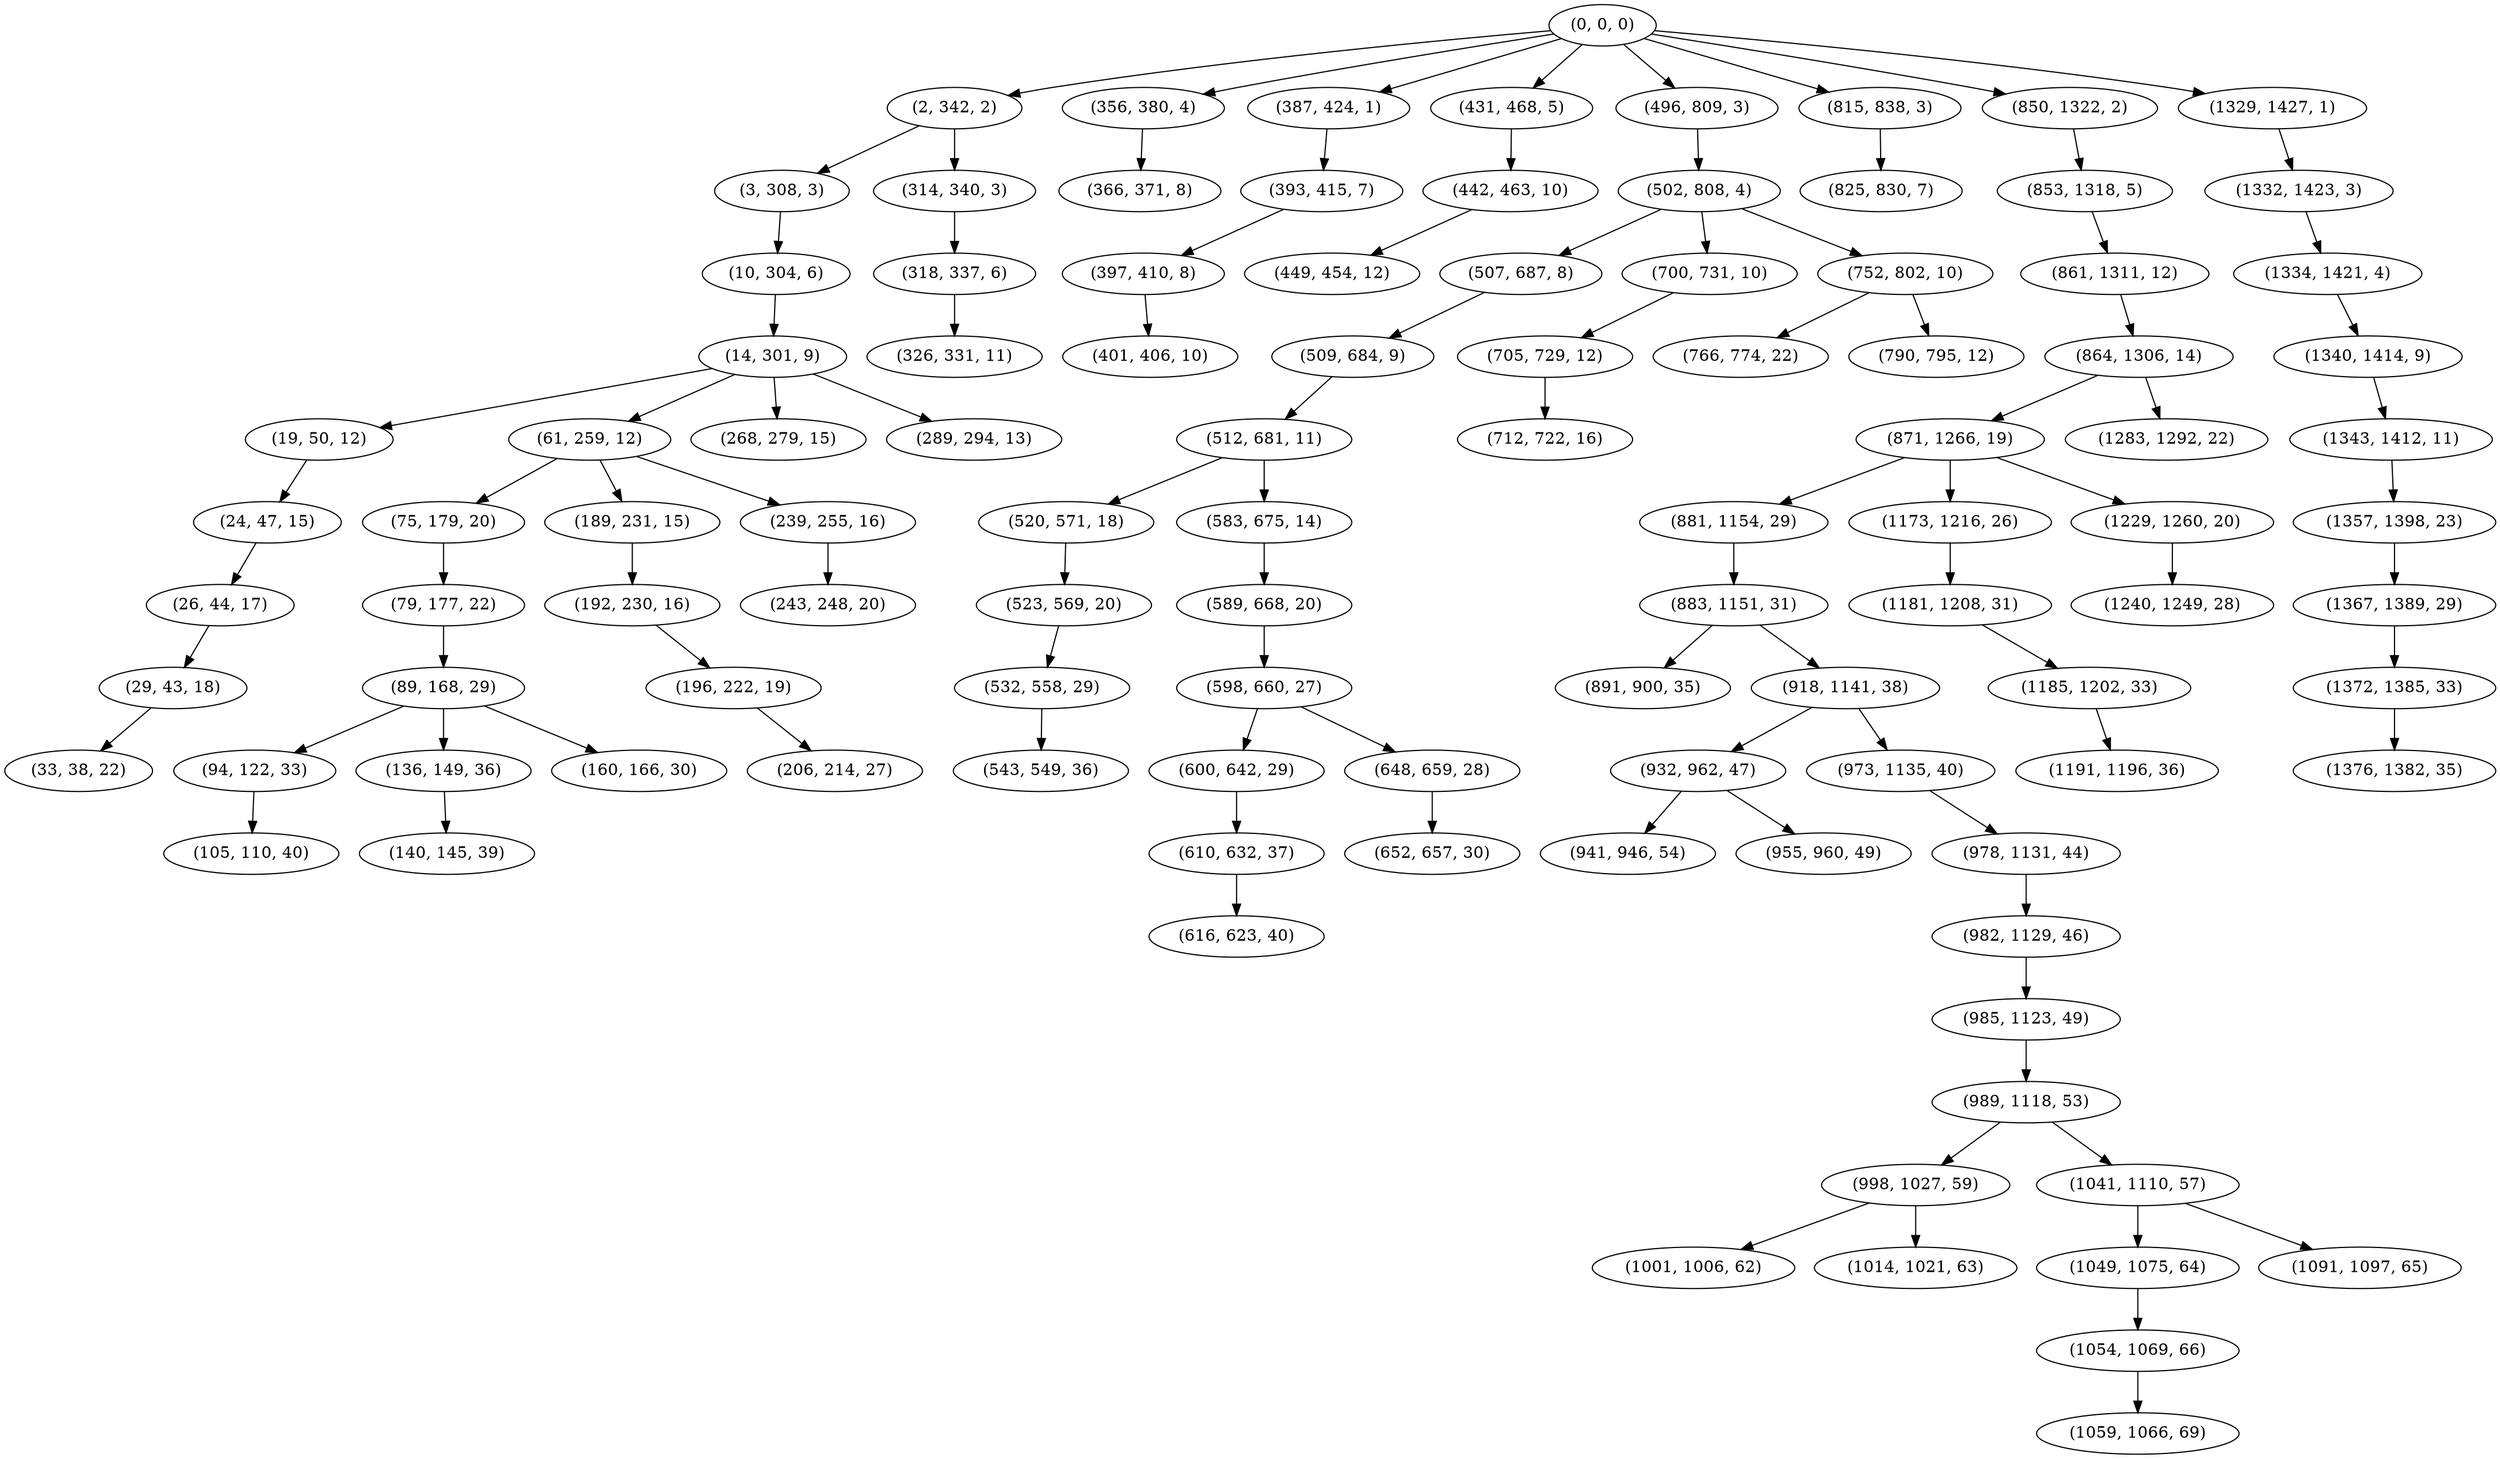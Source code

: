 digraph tree {
    "(0, 0, 0)";
    "(2, 342, 2)";
    "(3, 308, 3)";
    "(10, 304, 6)";
    "(14, 301, 9)";
    "(19, 50, 12)";
    "(24, 47, 15)";
    "(26, 44, 17)";
    "(29, 43, 18)";
    "(33, 38, 22)";
    "(61, 259, 12)";
    "(75, 179, 20)";
    "(79, 177, 22)";
    "(89, 168, 29)";
    "(94, 122, 33)";
    "(105, 110, 40)";
    "(136, 149, 36)";
    "(140, 145, 39)";
    "(160, 166, 30)";
    "(189, 231, 15)";
    "(192, 230, 16)";
    "(196, 222, 19)";
    "(206, 214, 27)";
    "(239, 255, 16)";
    "(243, 248, 20)";
    "(268, 279, 15)";
    "(289, 294, 13)";
    "(314, 340, 3)";
    "(318, 337, 6)";
    "(326, 331, 11)";
    "(356, 380, 4)";
    "(366, 371, 8)";
    "(387, 424, 1)";
    "(393, 415, 7)";
    "(397, 410, 8)";
    "(401, 406, 10)";
    "(431, 468, 5)";
    "(442, 463, 10)";
    "(449, 454, 12)";
    "(496, 809, 3)";
    "(502, 808, 4)";
    "(507, 687, 8)";
    "(509, 684, 9)";
    "(512, 681, 11)";
    "(520, 571, 18)";
    "(523, 569, 20)";
    "(532, 558, 29)";
    "(543, 549, 36)";
    "(583, 675, 14)";
    "(589, 668, 20)";
    "(598, 660, 27)";
    "(600, 642, 29)";
    "(610, 632, 37)";
    "(616, 623, 40)";
    "(648, 659, 28)";
    "(652, 657, 30)";
    "(700, 731, 10)";
    "(705, 729, 12)";
    "(712, 722, 16)";
    "(752, 802, 10)";
    "(766, 774, 22)";
    "(790, 795, 12)";
    "(815, 838, 3)";
    "(825, 830, 7)";
    "(850, 1322, 2)";
    "(853, 1318, 5)";
    "(861, 1311, 12)";
    "(864, 1306, 14)";
    "(871, 1266, 19)";
    "(881, 1154, 29)";
    "(883, 1151, 31)";
    "(891, 900, 35)";
    "(918, 1141, 38)";
    "(932, 962, 47)";
    "(941, 946, 54)";
    "(955, 960, 49)";
    "(973, 1135, 40)";
    "(978, 1131, 44)";
    "(982, 1129, 46)";
    "(985, 1123, 49)";
    "(989, 1118, 53)";
    "(998, 1027, 59)";
    "(1001, 1006, 62)";
    "(1014, 1021, 63)";
    "(1041, 1110, 57)";
    "(1049, 1075, 64)";
    "(1054, 1069, 66)";
    "(1059, 1066, 69)";
    "(1091, 1097, 65)";
    "(1173, 1216, 26)";
    "(1181, 1208, 31)";
    "(1185, 1202, 33)";
    "(1191, 1196, 36)";
    "(1229, 1260, 20)";
    "(1240, 1249, 28)";
    "(1283, 1292, 22)";
    "(1329, 1427, 1)";
    "(1332, 1423, 3)";
    "(1334, 1421, 4)";
    "(1340, 1414, 9)";
    "(1343, 1412, 11)";
    "(1357, 1398, 23)";
    "(1367, 1389, 29)";
    "(1372, 1385, 33)";
    "(1376, 1382, 35)";
    "(0, 0, 0)" -> "(2, 342, 2)";
    "(0, 0, 0)" -> "(356, 380, 4)";
    "(0, 0, 0)" -> "(387, 424, 1)";
    "(0, 0, 0)" -> "(431, 468, 5)";
    "(0, 0, 0)" -> "(496, 809, 3)";
    "(0, 0, 0)" -> "(815, 838, 3)";
    "(0, 0, 0)" -> "(850, 1322, 2)";
    "(0, 0, 0)" -> "(1329, 1427, 1)";
    "(2, 342, 2)" -> "(3, 308, 3)";
    "(2, 342, 2)" -> "(314, 340, 3)";
    "(3, 308, 3)" -> "(10, 304, 6)";
    "(10, 304, 6)" -> "(14, 301, 9)";
    "(14, 301, 9)" -> "(19, 50, 12)";
    "(14, 301, 9)" -> "(61, 259, 12)";
    "(14, 301, 9)" -> "(268, 279, 15)";
    "(14, 301, 9)" -> "(289, 294, 13)";
    "(19, 50, 12)" -> "(24, 47, 15)";
    "(24, 47, 15)" -> "(26, 44, 17)";
    "(26, 44, 17)" -> "(29, 43, 18)";
    "(29, 43, 18)" -> "(33, 38, 22)";
    "(61, 259, 12)" -> "(75, 179, 20)";
    "(61, 259, 12)" -> "(189, 231, 15)";
    "(61, 259, 12)" -> "(239, 255, 16)";
    "(75, 179, 20)" -> "(79, 177, 22)";
    "(79, 177, 22)" -> "(89, 168, 29)";
    "(89, 168, 29)" -> "(94, 122, 33)";
    "(89, 168, 29)" -> "(136, 149, 36)";
    "(89, 168, 29)" -> "(160, 166, 30)";
    "(94, 122, 33)" -> "(105, 110, 40)";
    "(136, 149, 36)" -> "(140, 145, 39)";
    "(189, 231, 15)" -> "(192, 230, 16)";
    "(192, 230, 16)" -> "(196, 222, 19)";
    "(196, 222, 19)" -> "(206, 214, 27)";
    "(239, 255, 16)" -> "(243, 248, 20)";
    "(314, 340, 3)" -> "(318, 337, 6)";
    "(318, 337, 6)" -> "(326, 331, 11)";
    "(356, 380, 4)" -> "(366, 371, 8)";
    "(387, 424, 1)" -> "(393, 415, 7)";
    "(393, 415, 7)" -> "(397, 410, 8)";
    "(397, 410, 8)" -> "(401, 406, 10)";
    "(431, 468, 5)" -> "(442, 463, 10)";
    "(442, 463, 10)" -> "(449, 454, 12)";
    "(496, 809, 3)" -> "(502, 808, 4)";
    "(502, 808, 4)" -> "(507, 687, 8)";
    "(502, 808, 4)" -> "(700, 731, 10)";
    "(502, 808, 4)" -> "(752, 802, 10)";
    "(507, 687, 8)" -> "(509, 684, 9)";
    "(509, 684, 9)" -> "(512, 681, 11)";
    "(512, 681, 11)" -> "(520, 571, 18)";
    "(512, 681, 11)" -> "(583, 675, 14)";
    "(520, 571, 18)" -> "(523, 569, 20)";
    "(523, 569, 20)" -> "(532, 558, 29)";
    "(532, 558, 29)" -> "(543, 549, 36)";
    "(583, 675, 14)" -> "(589, 668, 20)";
    "(589, 668, 20)" -> "(598, 660, 27)";
    "(598, 660, 27)" -> "(600, 642, 29)";
    "(598, 660, 27)" -> "(648, 659, 28)";
    "(600, 642, 29)" -> "(610, 632, 37)";
    "(610, 632, 37)" -> "(616, 623, 40)";
    "(648, 659, 28)" -> "(652, 657, 30)";
    "(700, 731, 10)" -> "(705, 729, 12)";
    "(705, 729, 12)" -> "(712, 722, 16)";
    "(752, 802, 10)" -> "(766, 774, 22)";
    "(752, 802, 10)" -> "(790, 795, 12)";
    "(815, 838, 3)" -> "(825, 830, 7)";
    "(850, 1322, 2)" -> "(853, 1318, 5)";
    "(853, 1318, 5)" -> "(861, 1311, 12)";
    "(861, 1311, 12)" -> "(864, 1306, 14)";
    "(864, 1306, 14)" -> "(871, 1266, 19)";
    "(864, 1306, 14)" -> "(1283, 1292, 22)";
    "(871, 1266, 19)" -> "(881, 1154, 29)";
    "(871, 1266, 19)" -> "(1173, 1216, 26)";
    "(871, 1266, 19)" -> "(1229, 1260, 20)";
    "(881, 1154, 29)" -> "(883, 1151, 31)";
    "(883, 1151, 31)" -> "(891, 900, 35)";
    "(883, 1151, 31)" -> "(918, 1141, 38)";
    "(918, 1141, 38)" -> "(932, 962, 47)";
    "(918, 1141, 38)" -> "(973, 1135, 40)";
    "(932, 962, 47)" -> "(941, 946, 54)";
    "(932, 962, 47)" -> "(955, 960, 49)";
    "(973, 1135, 40)" -> "(978, 1131, 44)";
    "(978, 1131, 44)" -> "(982, 1129, 46)";
    "(982, 1129, 46)" -> "(985, 1123, 49)";
    "(985, 1123, 49)" -> "(989, 1118, 53)";
    "(989, 1118, 53)" -> "(998, 1027, 59)";
    "(989, 1118, 53)" -> "(1041, 1110, 57)";
    "(998, 1027, 59)" -> "(1001, 1006, 62)";
    "(998, 1027, 59)" -> "(1014, 1021, 63)";
    "(1041, 1110, 57)" -> "(1049, 1075, 64)";
    "(1041, 1110, 57)" -> "(1091, 1097, 65)";
    "(1049, 1075, 64)" -> "(1054, 1069, 66)";
    "(1054, 1069, 66)" -> "(1059, 1066, 69)";
    "(1173, 1216, 26)" -> "(1181, 1208, 31)";
    "(1181, 1208, 31)" -> "(1185, 1202, 33)";
    "(1185, 1202, 33)" -> "(1191, 1196, 36)";
    "(1229, 1260, 20)" -> "(1240, 1249, 28)";
    "(1329, 1427, 1)" -> "(1332, 1423, 3)";
    "(1332, 1423, 3)" -> "(1334, 1421, 4)";
    "(1334, 1421, 4)" -> "(1340, 1414, 9)";
    "(1340, 1414, 9)" -> "(1343, 1412, 11)";
    "(1343, 1412, 11)" -> "(1357, 1398, 23)";
    "(1357, 1398, 23)" -> "(1367, 1389, 29)";
    "(1367, 1389, 29)" -> "(1372, 1385, 33)";
    "(1372, 1385, 33)" -> "(1376, 1382, 35)";
}
